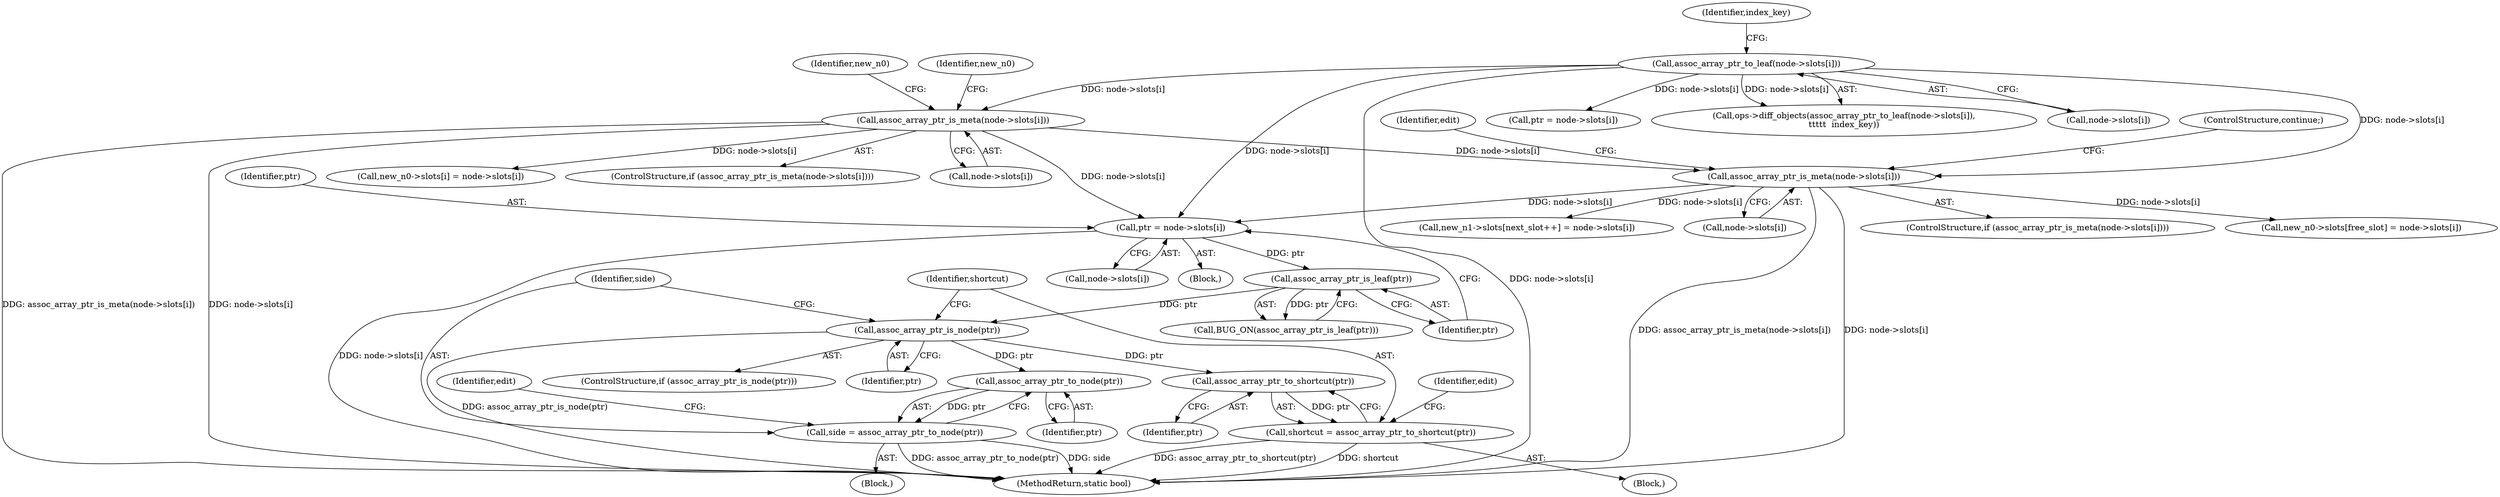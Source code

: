 digraph "0_linux_ea6789980fdaa610d7eb63602c746bf6ec70cd2b@pointer" {
"1000758" [label="(Call,assoc_array_ptr_is_node(ptr))"];
"1000755" [label="(Call,assoc_array_ptr_is_leaf(ptr))"];
"1000747" [label="(Call,ptr = node->slots[i])"];
"1000881" [label="(Call,assoc_array_ptr_to_leaf(node->slots[i]))"];
"1000546" [label="(Call,assoc_array_ptr_is_meta(node->slots[i]))"];
"1000605" [label="(Call,assoc_array_ptr_is_meta(node->slots[i]))"];
"1000763" [label="(Call,assoc_array_ptr_to_node(ptr))"];
"1000761" [label="(Call,side = assoc_array_ptr_to_node(ptr))"];
"1000779" [label="(Call,assoc_array_ptr_to_shortcut(ptr))"];
"1000777" [label="(Call,shortcut = assoc_array_ptr_to_shortcut(ptr))"];
"1000755" [label="(Call,assoc_array_ptr_is_leaf(ptr))"];
"1000779" [label="(Call,assoc_array_ptr_to_shortcut(ptr))"];
"1000881" [label="(Call,assoc_array_ptr_to_leaf(node->slots[i]))"];
"1001065" [label="(Call,ptr = node->slots[i])"];
"1000758" [label="(Call,assoc_array_ptr_is_node(ptr))"];
"1000784" [label="(Identifier,edit)"];
"1000763" [label="(Call,assoc_array_ptr_to_node(ptr))"];
"1000749" [label="(Call,node->slots[i])"];
"1000552" [label="(Call,new_n0->slots[i] = node->slots[i])"];
"1000555" [label="(Identifier,new_n0)"];
"1001112" [label="(MethodReturn,static bool)"];
"1000545" [label="(ControlStructure,if (assoc_array_ptr_is_meta(node->slots[i])))"];
"1000604" [label="(ControlStructure,if (assoc_array_ptr_is_meta(node->slots[i])))"];
"1000761" [label="(Call,side = assoc_array_ptr_to_node(ptr))"];
"1000760" [label="(Block,)"];
"1000880" [label="(Call,ops->diff_objects(assoc_array_ptr_to_leaf(node->slots[i]),\n\t\t\t\t\t  index_key))"];
"1000546" [label="(Call,assoc_array_ptr_is_meta(node->slots[i]))"];
"1000616" [label="(Identifier,edit)"];
"1000650" [label="(Call,new_n0->slots[free_slot] = node->slots[i])"];
"1000754" [label="(Call,BUG_ON(assoc_array_ptr_is_leaf(ptr)))"];
"1000747" [label="(Call,ptr = node->slots[i])"];
"1000777" [label="(Call,shortcut = assoc_array_ptr_to_shortcut(ptr))"];
"1000621" [label="(Call,new_n1->slots[next_slot++] = node->slots[i])"];
"1000611" [label="(ControlStructure,continue;)"];
"1000776" [label="(Block,)"];
"1000567" [label="(Identifier,new_n0)"];
"1000764" [label="(Identifier,ptr)"];
"1000882" [label="(Call,node->slots[i])"];
"1000780" [label="(Identifier,ptr)"];
"1000757" [label="(ControlStructure,if (assoc_array_ptr_is_node(ptr)))"];
"1000762" [label="(Identifier,side)"];
"1000746" [label="(Block,)"];
"1000547" [label="(Call,node->slots[i])"];
"1000768" [label="(Identifier,edit)"];
"1000778" [label="(Identifier,shortcut)"];
"1000748" [label="(Identifier,ptr)"];
"1000887" [label="(Identifier,index_key)"];
"1000606" [label="(Call,node->slots[i])"];
"1000756" [label="(Identifier,ptr)"];
"1000759" [label="(Identifier,ptr)"];
"1000605" [label="(Call,assoc_array_ptr_is_meta(node->slots[i]))"];
"1000758" -> "1000757"  [label="AST: "];
"1000758" -> "1000759"  [label="CFG: "];
"1000759" -> "1000758"  [label="AST: "];
"1000762" -> "1000758"  [label="CFG: "];
"1000778" -> "1000758"  [label="CFG: "];
"1000758" -> "1001112"  [label="DDG: assoc_array_ptr_is_node(ptr)"];
"1000755" -> "1000758"  [label="DDG: ptr"];
"1000758" -> "1000763"  [label="DDG: ptr"];
"1000758" -> "1000779"  [label="DDG: ptr"];
"1000755" -> "1000754"  [label="AST: "];
"1000755" -> "1000756"  [label="CFG: "];
"1000756" -> "1000755"  [label="AST: "];
"1000754" -> "1000755"  [label="CFG: "];
"1000755" -> "1000754"  [label="DDG: ptr"];
"1000747" -> "1000755"  [label="DDG: ptr"];
"1000747" -> "1000746"  [label="AST: "];
"1000747" -> "1000749"  [label="CFG: "];
"1000748" -> "1000747"  [label="AST: "];
"1000749" -> "1000747"  [label="AST: "];
"1000756" -> "1000747"  [label="CFG: "];
"1000747" -> "1001112"  [label="DDG: node->slots[i]"];
"1000881" -> "1000747"  [label="DDG: node->slots[i]"];
"1000546" -> "1000747"  [label="DDG: node->slots[i]"];
"1000605" -> "1000747"  [label="DDG: node->slots[i]"];
"1000881" -> "1000880"  [label="AST: "];
"1000881" -> "1000882"  [label="CFG: "];
"1000882" -> "1000881"  [label="AST: "];
"1000887" -> "1000881"  [label="CFG: "];
"1000881" -> "1001112"  [label="DDG: node->slots[i]"];
"1000881" -> "1000546"  [label="DDG: node->slots[i]"];
"1000881" -> "1000605"  [label="DDG: node->slots[i]"];
"1000881" -> "1000880"  [label="DDG: node->slots[i]"];
"1000881" -> "1001065"  [label="DDG: node->slots[i]"];
"1000546" -> "1000545"  [label="AST: "];
"1000546" -> "1000547"  [label="CFG: "];
"1000547" -> "1000546"  [label="AST: "];
"1000555" -> "1000546"  [label="CFG: "];
"1000567" -> "1000546"  [label="CFG: "];
"1000546" -> "1001112"  [label="DDG: assoc_array_ptr_is_meta(node->slots[i])"];
"1000546" -> "1001112"  [label="DDG: node->slots[i]"];
"1000546" -> "1000552"  [label="DDG: node->slots[i]"];
"1000546" -> "1000605"  [label="DDG: node->slots[i]"];
"1000605" -> "1000604"  [label="AST: "];
"1000605" -> "1000606"  [label="CFG: "];
"1000606" -> "1000605"  [label="AST: "];
"1000611" -> "1000605"  [label="CFG: "];
"1000616" -> "1000605"  [label="CFG: "];
"1000605" -> "1001112"  [label="DDG: assoc_array_ptr_is_meta(node->slots[i])"];
"1000605" -> "1001112"  [label="DDG: node->slots[i]"];
"1000605" -> "1000621"  [label="DDG: node->slots[i]"];
"1000605" -> "1000650"  [label="DDG: node->slots[i]"];
"1000763" -> "1000761"  [label="AST: "];
"1000763" -> "1000764"  [label="CFG: "];
"1000764" -> "1000763"  [label="AST: "];
"1000761" -> "1000763"  [label="CFG: "];
"1000763" -> "1000761"  [label="DDG: ptr"];
"1000761" -> "1000760"  [label="AST: "];
"1000762" -> "1000761"  [label="AST: "];
"1000768" -> "1000761"  [label="CFG: "];
"1000761" -> "1001112"  [label="DDG: side"];
"1000761" -> "1001112"  [label="DDG: assoc_array_ptr_to_node(ptr)"];
"1000779" -> "1000777"  [label="AST: "];
"1000779" -> "1000780"  [label="CFG: "];
"1000780" -> "1000779"  [label="AST: "];
"1000777" -> "1000779"  [label="CFG: "];
"1000779" -> "1000777"  [label="DDG: ptr"];
"1000777" -> "1000776"  [label="AST: "];
"1000778" -> "1000777"  [label="AST: "];
"1000784" -> "1000777"  [label="CFG: "];
"1000777" -> "1001112"  [label="DDG: shortcut"];
"1000777" -> "1001112"  [label="DDG: assoc_array_ptr_to_shortcut(ptr)"];
}
